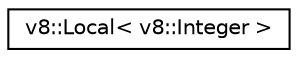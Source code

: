 digraph "Graphical Class Hierarchy"
{
  edge [fontname="Helvetica",fontsize="10",labelfontname="Helvetica",labelfontsize="10"];
  node [fontname="Helvetica",fontsize="10",shape=record];
  rankdir="LR";
  Node1 [label="v8::Local\< v8::Integer \>",height=0.2,width=0.4,color="black", fillcolor="white", style="filled",URL="$classv8_1_1Local.html"];
}
